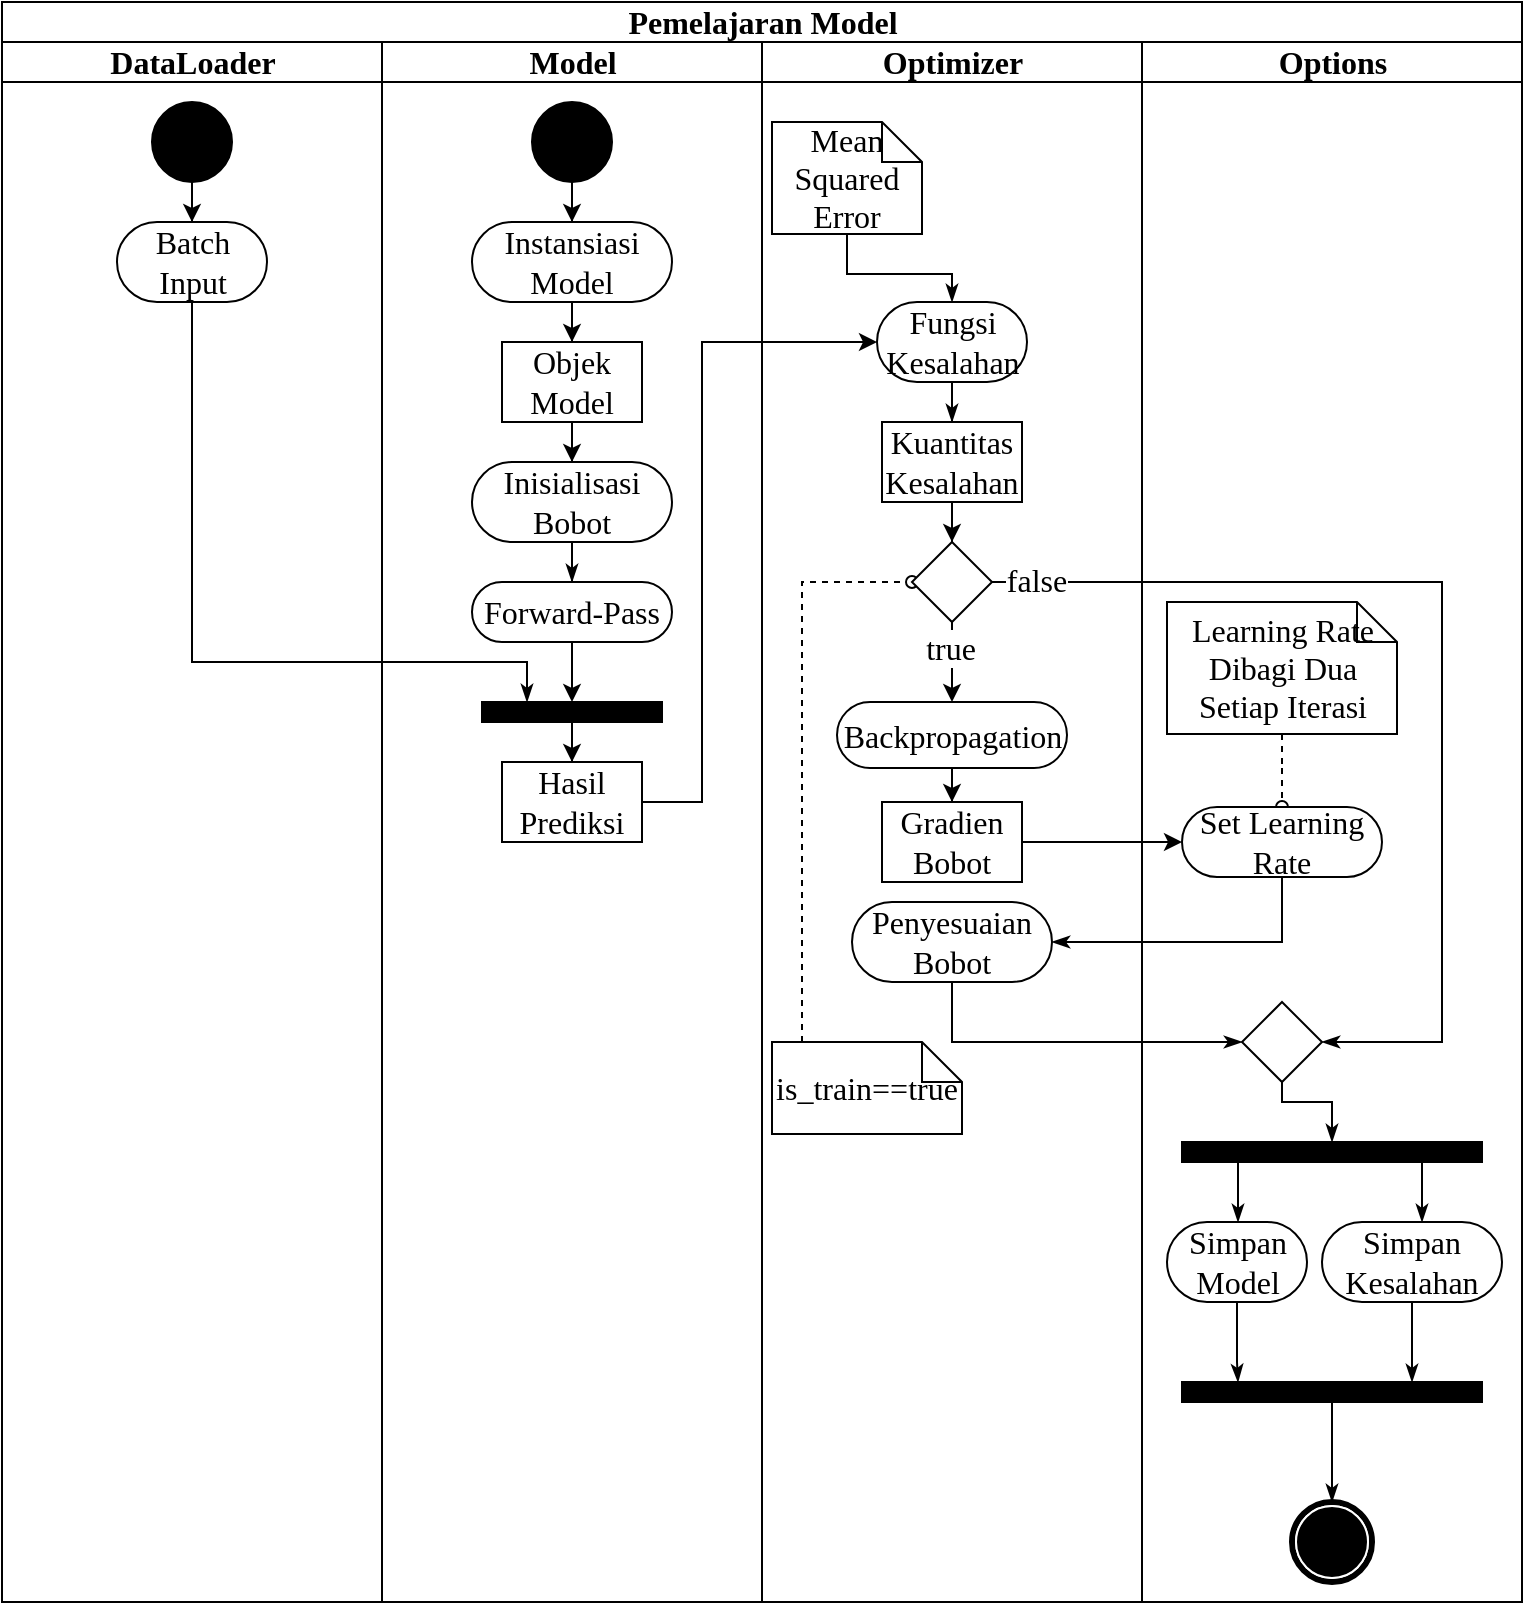 <mxfile version="13.1.14" type="device"><diagram name="Page-1" id="0783ab3e-0a74-02c8-0abd-f7b4e66b4bec"><mxGraphModel dx="1422" dy="791" grid="1" gridSize="10" guides="1" tooltips="1" connect="1" arrows="1" fold="1" page="1" pageScale="1" pageWidth="850" pageHeight="1100" background="#ffffff" math="0" shadow="0"><root><mxCell id="0"/><mxCell id="1" parent="0"/><mxCell id="1c1d494c118603dd-1" value="Pemelajaran Model" style="swimlane;html=1;childLayout=stackLayout;startSize=20;rounded=0;shadow=0;comic=0;labelBackgroundColor=none;strokeWidth=1;fontFamily=Times New Roman;fontSize=16;align=center;" parent="1" vertex="1"><mxGeometry x="40" y="20" width="760" height="800" as="geometry"/></mxCell><mxCell id="1c1d494c118603dd-2" value="DataLoader" style="swimlane;html=1;startSize=20;fontFamily=Times New Roman;fontSize=16;" parent="1c1d494c118603dd-1" vertex="1"><mxGeometry y="20" width="190" height="780" as="geometry"/></mxCell><mxCell id="9CMjb2xJPfqkFFIdfeMv-32" value="Batch Input" style="rounded=1;whiteSpace=wrap;html=1;shadow=0;comic=0;labelBackgroundColor=none;strokeWidth=1;fontFamily=Times New Roman;fontSize=16;align=center;arcSize=50;" parent="1c1d494c118603dd-2" vertex="1"><mxGeometry x="57.5" y="90" width="75" height="40" as="geometry"/></mxCell><mxCell id="9CMjb2xJPfqkFFIdfeMv-42" style="edgeStyle=orthogonalEdgeStyle;rounded=0;orthogonalLoop=1;jettySize=auto;html=1;fontFamily=Times New Roman;fontSize=16;" parent="1c1d494c118603dd-2" source="60571a20871a0731-4" target="9CMjb2xJPfqkFFIdfeMv-32" edge="1"><mxGeometry relative="1" as="geometry"/></mxCell><mxCell id="60571a20871a0731-4" value="" style="ellipse;whiteSpace=wrap;html=1;rounded=0;shadow=0;comic=0;labelBackgroundColor=none;strokeWidth=1;fillColor=#000000;fontFamily=Times New Roman;fontSize=16;align=center;" parent="1c1d494c118603dd-2" vertex="1"><mxGeometry x="75" y="30" width="40" height="40" as="geometry"/></mxCell><mxCell id="1c1d494c118603dd-46" style="edgeStyle=none;rounded=0;html=1;labelBackgroundColor=none;startArrow=none;startFill=0;startSize=5;endArrow=oval;endFill=0;endSize=5;jettySize=auto;orthogonalLoop=1;strokeWidth=1;fontFamily=Times New Roman;fontSize=12;dashed=1;" parent="1c1d494c118603dd-2" edge="1"><mxGeometry relative="1" as="geometry"><mxPoint x="70.173" y="316.0" as="sourcePoint"/></mxGeometry></mxCell><mxCell id="1c1d494c118603dd-3" value="Model" style="swimlane;html=1;startSize=20;fontFamily=Times New Roman;fontSize=16;" parent="1c1d494c118603dd-1" vertex="1"><mxGeometry x="190" y="20" width="190" height="780" as="geometry"/></mxCell><mxCell id="9CMjb2xJPfqkFFIdfeMv-38" style="edgeStyle=orthogonalEdgeStyle;rounded=0;orthogonalLoop=1;jettySize=auto;html=1;fontFamily=Times New Roman;fontSize=16;" parent="1c1d494c118603dd-3" source="9CMjb2xJPfqkFFIdfeMv-33" target="9CMjb2xJPfqkFFIdfeMv-34" edge="1"><mxGeometry relative="1" as="geometry"/></mxCell><mxCell id="9jlThomg_fK37PJN9iuT-3" style="edgeStyle=orthogonalEdgeStyle;rounded=0;orthogonalLoop=1;jettySize=auto;html=1;entryX=0.5;entryY=0;entryDx=0;entryDy=0;fontFamily=Times New Roman;fontSize=16;" edge="1" parent="1c1d494c118603dd-3" source="9CMjb2xJPfqkFFIdfeMv-54" target="9jlThomg_fK37PJN9iuT-2"><mxGeometry relative="1" as="geometry"/></mxCell><mxCell id="9CMjb2xJPfqkFFIdfeMv-66" value="&lt;div style=&quot;font-size: 16px;&quot;&gt;Hasil&lt;/div&gt;&lt;div style=&quot;font-size: 16px;&quot;&gt;Prediksi&lt;/div&gt;" style="rounded=0;whiteSpace=wrap;html=1;shadow=0;comic=0;labelBackgroundColor=none;strokeWidth=1;fontFamily=Times New Roman;fontSize=16;align=center;arcSize=50;" parent="1c1d494c118603dd-3" vertex="1"><mxGeometry x="60" y="360" width="70" height="40" as="geometry"/></mxCell><mxCell id="9jlThomg_fK37PJN9iuT-2" value="" style="whiteSpace=wrap;html=1;rounded=0;shadow=0;comic=0;labelBackgroundColor=none;strokeWidth=1;fillColor=#000000;fontFamily=Times New Roman;fontSize=16;align=center;rotation=0;" vertex="1" parent="1c1d494c118603dd-3"><mxGeometry x="50" y="330" width="90" height="10" as="geometry"/></mxCell><mxCell id="9CMjb2xJPfqkFFIdfeMv-54" value="Forward-Pass" style="rounded=1;whiteSpace=wrap;html=1;shadow=0;comic=0;labelBackgroundColor=none;strokeWidth=1;fontFamily=Times New Roman;fontSize=16;align=center;arcSize=50;" parent="1c1d494c118603dd-3" vertex="1"><mxGeometry x="45" y="270" width="100" height="30" as="geometry"/></mxCell><mxCell id="9CMjb2xJPfqkFFIdfeMv-33" value="&lt;div style=&quot;font-size: 16px;&quot;&gt;Instansiasi&lt;/div&gt;&lt;div style=&quot;font-size: 16px;&quot;&gt;Model&lt;br style=&quot;font-size: 16px;&quot;&gt;&lt;/div&gt;" style="rounded=1;whiteSpace=wrap;html=1;shadow=0;comic=0;labelBackgroundColor=none;strokeWidth=1;fontFamily=Times New Roman;fontSize=16;align=center;arcSize=50;" parent="1c1d494c118603dd-3" vertex="1"><mxGeometry x="45" y="90" width="100" height="40" as="geometry"/></mxCell><mxCell id="9CMjb2xJPfqkFFIdfeMv-37" style="edgeStyle=orthogonalEdgeStyle;rounded=0;orthogonalLoop=1;jettySize=auto;html=1;fontFamily=Times New Roman;fontSize=16;" parent="1c1d494c118603dd-3" source="9CMjb2xJPfqkFFIdfeMv-29" target="9CMjb2xJPfqkFFIdfeMv-33" edge="1"><mxGeometry relative="1" as="geometry"/></mxCell><mxCell id="9CMjb2xJPfqkFFIdfeMv-29" value="" style="ellipse;whiteSpace=wrap;html=1;rounded=0;shadow=0;comic=0;labelBackgroundColor=none;strokeWidth=1;fillColor=#000000;fontFamily=Times New Roman;fontSize=16;align=center;" parent="1c1d494c118603dd-3" vertex="1"><mxGeometry x="75" y="30" width="40" height="40" as="geometry"/></mxCell><mxCell id="9CMjb2xJPfqkFFIdfeMv-39" style="edgeStyle=orthogonalEdgeStyle;rounded=0;orthogonalLoop=1;jettySize=auto;html=1;fontFamily=Times New Roman;fontSize=16;" parent="1c1d494c118603dd-3" source="9CMjb2xJPfqkFFIdfeMv-34" target="9CMjb2xJPfqkFFIdfeMv-36" edge="1"><mxGeometry relative="1" as="geometry"/></mxCell><mxCell id="9CMjb2xJPfqkFFIdfeMv-58" style="edgeStyle=orthogonalEdgeStyle;rounded=0;orthogonalLoop=1;jettySize=auto;html=1;endArrow=classicThin;endFill=1;fontFamily=Times New Roman;fontSize=16;" parent="1c1d494c118603dd-3" source="9CMjb2xJPfqkFFIdfeMv-36" target="9CMjb2xJPfqkFFIdfeMv-54" edge="1"><mxGeometry relative="1" as="geometry"/></mxCell><mxCell id="9jlThomg_fK37PJN9iuT-5" style="edgeStyle=orthogonalEdgeStyle;rounded=0;orthogonalLoop=1;jettySize=auto;html=1;fontFamily=Times New Roman;fontSize=16;" edge="1" parent="1c1d494c118603dd-3" source="9jlThomg_fK37PJN9iuT-2" target="9CMjb2xJPfqkFFIdfeMv-66"><mxGeometry relative="1" as="geometry"/></mxCell><mxCell id="9CMjb2xJPfqkFFIdfeMv-34" value="&lt;div style=&quot;font-size: 16px;&quot;&gt;Objek&lt;/div&gt;&lt;div style=&quot;font-size: 16px;&quot;&gt;Model&lt;/div&gt;" style="rounded=0;whiteSpace=wrap;html=1;shadow=0;comic=0;labelBackgroundColor=none;strokeWidth=1;fontFamily=Times New Roman;fontSize=16;align=center;arcSize=50;" parent="1c1d494c118603dd-3" vertex="1"><mxGeometry x="60" y="150" width="70" height="40" as="geometry"/></mxCell><mxCell id="9CMjb2xJPfqkFFIdfeMv-36" value="&lt;div style=&quot;font-size: 16px;&quot;&gt;Inisialisasi&lt;/div&gt;&lt;div style=&quot;font-size: 16px;&quot;&gt;Bobot&lt;br style=&quot;font-size: 16px;&quot;&gt;&lt;/div&gt;" style="rounded=1;whiteSpace=wrap;html=1;shadow=0;comic=0;labelBackgroundColor=none;strokeWidth=1;fontFamily=Times New Roman;fontSize=16;align=center;arcSize=50;" parent="1c1d494c118603dd-3" vertex="1"><mxGeometry x="45" y="210" width="100" height="40" as="geometry"/></mxCell><mxCell id="1c1d494c118603dd-36" style="edgeStyle=none;rounded=0;html=1;labelBackgroundColor=none;startArrow=none;startFill=0;startSize=5;endArrow=classicThin;endFill=1;endSize=5;jettySize=auto;orthogonalLoop=1;strokeWidth=1;fontFamily=Times New Roman;fontSize=12" parent="1c1d494c118603dd-1" edge="1"><mxGeometry relative="1" as="geometry"><mxPoint x="157.5" y="385.0" as="sourcePoint"/></mxGeometry></mxCell><mxCell id="1c1d494c118603dd-42" style="edgeStyle=none;rounded=0;html=1;labelBackgroundColor=none;startArrow=none;startFill=0;startSize=5;endArrow=classicThin;endFill=1;endSize=5;jettySize=auto;orthogonalLoop=1;strokeWidth=1;fontFamily=Times New Roman;fontSize=16;" parent="1c1d494c118603dd-1" edge="1"><mxGeometry relative="1" as="geometry"><mxPoint x="352.5" y="630" as="sourcePoint"/><mxPoint x="352.5" y="630" as="targetPoint"/></mxGeometry></mxCell><mxCell id="1c1d494c118603dd-4" value="Optimizer" style="swimlane;html=1;startSize=20;fontFamily=Times New Roman;fontSize=16;" parent="1c1d494c118603dd-1" vertex="1"><mxGeometry x="380" y="20" width="190" height="780" as="geometry"/></mxCell><mxCell id="9CMjb2xJPfqkFFIdfeMv-72" style="edgeStyle=orthogonalEdgeStyle;rounded=0;orthogonalLoop=1;jettySize=auto;html=1;endArrow=classicThin;endFill=1;fontFamily=Times New Roman;fontSize=16;" parent="1c1d494c118603dd-4" source="9CMjb2xJPfqkFFIdfeMv-69" target="9CMjb2xJPfqkFFIdfeMv-71" edge="1"><mxGeometry relative="1" as="geometry"/></mxCell><mxCell id="9jlThomg_fK37PJN9iuT-21" style="edgeStyle=orthogonalEdgeStyle;rounded=0;orthogonalLoop=1;jettySize=auto;html=1;fontFamily=Times New Roman;fontSize=16;" edge="1" parent="1c1d494c118603dd-4" source="9jlThomg_fK37PJN9iuT-18" target="9CMjb2xJPfqkFFIdfeMv-76"><mxGeometry relative="1" as="geometry"/></mxCell><mxCell id="9jlThomg_fK37PJN9iuT-58" value="true" style="edgeLabel;html=1;align=center;verticalAlign=middle;resizable=0;points=[];fontFamily=Times New Roman;fontSize=16;" vertex="1" connectable="0" parent="9jlThomg_fK37PJN9iuT-21"><mxGeometry x="-0.35" y="-1" relative="1" as="geometry"><mxPoint as="offset"/></mxGeometry></mxCell><mxCell id="9jlThomg_fK37PJN9iuT-53" style="edgeStyle=orthogonalEdgeStyle;rounded=0;orthogonalLoop=1;jettySize=auto;html=1;entryX=0;entryY=0.5;entryDx=0;entryDy=0;endArrow=oval;endFill=0;dashed=1;fontFamily=Times New Roman;fontSize=16;" edge="1" parent="1c1d494c118603dd-4" source="9jlThomg_fK37PJN9iuT-52" target="9jlThomg_fK37PJN9iuT-18"><mxGeometry relative="1" as="geometry"><Array as="points"><mxPoint x="20" y="270"/></Array></mxGeometry></mxCell><mxCell id="9jlThomg_fK37PJN9iuT-68" style="edgeStyle=orthogonalEdgeStyle;rounded=0;orthogonalLoop=1;jettySize=auto;html=1;endArrow=classicThin;endFill=1;fontFamily=Times New Roman;fontSize=16;" edge="1" parent="1c1d494c118603dd-4" source="9CMjb2xJPfqkFFIdfeMv-73" target="9CMjb2xJPfqkFFIdfeMv-69"><mxGeometry relative="1" as="geometry"/></mxCell><mxCell id="9CMjb2xJPfqkFFIdfeMv-73" value="&lt;div style=&quot;font-size: 16px;&quot;&gt;Mean&lt;/div&gt;&lt;div style=&quot;font-size: 16px;&quot;&gt;Squared Error&lt;/div&gt;" style="shape=note;whiteSpace=wrap;html=1;rounded=0;shadow=0;comic=0;labelBackgroundColor=none;strokeWidth=1;fontFamily=Times New Roman;fontSize=16;align=center;size=20;" parent="1c1d494c118603dd-4" vertex="1"><mxGeometry x="5" y="40" width="75" height="56" as="geometry"/></mxCell><mxCell id="9jlThomg_fK37PJN9iuT-52" value="is_train==true" style="shape=note;whiteSpace=wrap;html=1;rounded=0;shadow=0;comic=0;labelBackgroundColor=none;strokeWidth=1;fontFamily=Times New Roman;fontSize=16;align=center;size=20;" vertex="1" parent="1c1d494c118603dd-4"><mxGeometry x="5" y="500" width="95" height="46" as="geometry"/></mxCell><mxCell id="9jlThomg_fK37PJN9iuT-18" value="" style="rhombus;whiteSpace=wrap;html=1;fontFamily=Times New Roman;fontSize=16;" vertex="1" parent="1c1d494c118603dd-4"><mxGeometry x="75" y="250" width="40" height="40" as="geometry"/></mxCell><mxCell id="9jlThomg_fK37PJN9iuT-19" style="edgeStyle=orthogonalEdgeStyle;rounded=0;orthogonalLoop=1;jettySize=auto;html=1;fontFamily=Times New Roman;fontSize=16;" edge="1" parent="1c1d494c118603dd-4" source="9CMjb2xJPfqkFFIdfeMv-71" target="9jlThomg_fK37PJN9iuT-18"><mxGeometry relative="1" as="geometry"/></mxCell><mxCell id="9CMjb2xJPfqkFFIdfeMv-71" value="Kuantitas Kesalahan" style="rounded=0;whiteSpace=wrap;html=1;shadow=0;comic=0;labelBackgroundColor=none;strokeWidth=1;fontFamily=Times New Roman;fontSize=16;align=center;arcSize=50;" parent="1c1d494c118603dd-4" vertex="1"><mxGeometry x="60" y="190" width="70" height="40" as="geometry"/></mxCell><mxCell id="9jlThomg_fK37PJN9iuT-25" style="edgeStyle=orthogonalEdgeStyle;rounded=0;orthogonalLoop=1;jettySize=auto;html=1;fontFamily=Times New Roman;fontSize=16;" edge="1" parent="1c1d494c118603dd-4" source="9CMjb2xJPfqkFFIdfeMv-76" target="9jlThomg_fK37PJN9iuT-22"><mxGeometry relative="1" as="geometry"/></mxCell><mxCell id="9CMjb2xJPfqkFFIdfeMv-60" value="Penyesuaian Bobot" style="rounded=1;whiteSpace=wrap;html=1;shadow=0;comic=0;labelBackgroundColor=none;strokeWidth=1;fontFamily=Times New Roman;fontSize=16;align=center;arcSize=50;" parent="1c1d494c118603dd-4" vertex="1"><mxGeometry x="45" y="430" width="100" height="40" as="geometry"/></mxCell><mxCell id="9jlThomg_fK37PJN9iuT-22" value="Gradien Bobot" style="rounded=0;whiteSpace=wrap;html=1;shadow=0;comic=0;labelBackgroundColor=none;strokeWidth=1;fontFamily=Times New Roman;fontSize=16;align=center;arcSize=50;" vertex="1" parent="1c1d494c118603dd-4"><mxGeometry x="60" y="380" width="70" height="40" as="geometry"/></mxCell><mxCell id="9CMjb2xJPfqkFFIdfeMv-76" value="Backpropagation" style="rounded=1;whiteSpace=wrap;html=1;shadow=0;comic=0;labelBackgroundColor=none;strokeWidth=1;fontFamily=Times New Roman;fontSize=16;align=center;arcSize=50;" parent="1c1d494c118603dd-4" vertex="1"><mxGeometry x="37.5" y="330" width="115" height="33" as="geometry"/></mxCell><mxCell id="9CMjb2xJPfqkFFIdfeMv-69" value="Fungsi Kesalahan" style="rounded=1;whiteSpace=wrap;html=1;shadow=0;comic=0;labelBackgroundColor=none;strokeWidth=1;fontFamily=Times New Roman;fontSize=16;align=center;arcSize=50;" parent="1c1d494c118603dd-4" vertex="1"><mxGeometry x="57.5" y="130" width="75" height="40" as="geometry"/></mxCell><mxCell id="9CMjb2xJPfqkFFIdfeMv-1" value="Options" style="swimlane;html=1;startSize=20;fontFamily=Times New Roman;fontSize=16;" parent="1c1d494c118603dd-1" vertex="1"><mxGeometry x="570" y="20" width="190" height="780" as="geometry"/></mxCell><mxCell id="9jlThomg_fK37PJN9iuT-39" style="edgeStyle=orthogonalEdgeStyle;rounded=0;orthogonalLoop=1;jettySize=auto;html=1;endArrow=oval;endFill=0;dashed=1;fontFamily=Times New Roman;fontSize=16;" edge="1" parent="9CMjb2xJPfqkFFIdfeMv-1" source="9jlThomg_fK37PJN9iuT-32" target="9jlThomg_fK37PJN9iuT-27"><mxGeometry relative="1" as="geometry"/></mxCell><mxCell id="9jlThomg_fK37PJN9iuT-64" style="edgeStyle=orthogonalEdgeStyle;rounded=0;orthogonalLoop=1;jettySize=auto;html=1;endArrow=classicThin;endFill=1;fontFamily=Times New Roman;fontSize=16;" edge="1" parent="9CMjb2xJPfqkFFIdfeMv-1" source="9jlThomg_fK37PJN9iuT-48" target="9jlThomg_fK37PJN9iuT-60"><mxGeometry relative="1" as="geometry"><Array as="points"><mxPoint x="48" y="660"/><mxPoint x="48" y="660"/></Array></mxGeometry></mxCell><mxCell id="9jlThomg_fK37PJN9iuT-48" value="Simpan Model" style="rounded=1;whiteSpace=wrap;html=1;shadow=0;comic=0;labelBackgroundColor=none;strokeWidth=1;fontFamily=Times New Roman;fontSize=16;align=center;arcSize=50;" vertex="1" parent="9CMjb2xJPfqkFFIdfeMv-1"><mxGeometry x="12.5" y="590" width="70" height="40" as="geometry"/></mxCell><mxCell id="9jlThomg_fK37PJN9iuT-27" value="Set Learning Rate" style="rounded=1;whiteSpace=wrap;html=1;shadow=0;comic=0;labelBackgroundColor=none;strokeWidth=1;fontFamily=Times New Roman;fontSize=16;align=center;arcSize=50;" vertex="1" parent="9CMjb2xJPfqkFFIdfeMv-1"><mxGeometry x="20" y="382.5" width="100" height="35" as="geometry"/></mxCell><mxCell id="9jlThomg_fK37PJN9iuT-32" value="Learning Rate Dibagi Dua Setiap Iterasi" style="shape=note;whiteSpace=wrap;html=1;rounded=0;shadow=0;comic=0;labelBackgroundColor=none;strokeWidth=1;fontFamily=Times New Roman;fontSize=16;align=center;size=20;" vertex="1" parent="9CMjb2xJPfqkFFIdfeMv-1"><mxGeometry x="12.5" y="280" width="115" height="66" as="geometry"/></mxCell><mxCell id="9jlThomg_fK37PJN9iuT-45" style="edgeStyle=orthogonalEdgeStyle;rounded=0;orthogonalLoop=1;jettySize=auto;html=1;entryX=0.5;entryY=0;entryDx=0;entryDy=0;endArrow=classicThin;endFill=1;fontFamily=Times New Roman;fontSize=16;" edge="1" parent="9CMjb2xJPfqkFFIdfeMv-1" source="9jlThomg_fK37PJN9iuT-34" target="9jlThomg_fK37PJN9iuT-44"><mxGeometry relative="1" as="geometry"><Array as="points"><mxPoint x="70" y="530"/><mxPoint x="95" y="530"/></Array></mxGeometry></mxCell><mxCell id="9jlThomg_fK37PJN9iuT-34" value="" style="rhombus;whiteSpace=wrap;html=1;fontFamily=Times New Roman;fontSize=16;" vertex="1" parent="9CMjb2xJPfqkFFIdfeMv-1"><mxGeometry x="50" y="480" width="40" height="40" as="geometry"/></mxCell><mxCell id="9jlThomg_fK37PJN9iuT-50" style="edgeStyle=orthogonalEdgeStyle;rounded=0;orthogonalLoop=1;jettySize=auto;html=1;endArrow=classicThin;endFill=1;fontFamily=Times New Roman;fontSize=16;" edge="1" parent="9CMjb2xJPfqkFFIdfeMv-1" source="9jlThomg_fK37PJN9iuT-44" target="9jlThomg_fK37PJN9iuT-48"><mxGeometry relative="1" as="geometry"><Array as="points"><mxPoint x="48" y="570"/><mxPoint x="48" y="570"/></Array></mxGeometry></mxCell><mxCell id="9jlThomg_fK37PJN9iuT-51" style="edgeStyle=orthogonalEdgeStyle;rounded=0;orthogonalLoop=1;jettySize=auto;html=1;endArrow=classicThin;endFill=1;fontFamily=Times New Roman;fontSize=16;" edge="1" parent="9CMjb2xJPfqkFFIdfeMv-1" source="9jlThomg_fK37PJN9iuT-44" target="9jlThomg_fK37PJN9iuT-49"><mxGeometry relative="1" as="geometry"><Array as="points"><mxPoint x="140" y="570"/><mxPoint x="140" y="570"/></Array></mxGeometry></mxCell><mxCell id="60571a20871a0731-5" value="" style="shape=mxgraph.bpmn.shape;html=1;verticalLabelPosition=bottom;labelBackgroundColor=#ffffff;verticalAlign=top;perimeter=ellipsePerimeter;outline=end;symbol=terminate;rounded=0;shadow=0;comic=0;strokeWidth=1;fontFamily=Times New Roman;fontSize=16;align=center;" parent="9CMjb2xJPfqkFFIdfeMv-1" vertex="1"><mxGeometry x="75" y="730" width="40" height="40" as="geometry"/></mxCell><mxCell id="9jlThomg_fK37PJN9iuT-44" value="" style="whiteSpace=wrap;html=1;rounded=0;shadow=0;comic=0;labelBackgroundColor=none;strokeWidth=1;fillColor=#000000;fontFamily=Times New Roman;fontSize=16;align=center;rotation=0;" vertex="1" parent="9CMjb2xJPfqkFFIdfeMv-1"><mxGeometry x="20" y="550" width="150" height="10" as="geometry"/></mxCell><mxCell id="9jlThomg_fK37PJN9iuT-66" style="edgeStyle=orthogonalEdgeStyle;rounded=0;orthogonalLoop=1;jettySize=auto;html=1;endArrow=classicThin;endFill=1;fontFamily=Times New Roman;fontSize=16;" edge="1" parent="9CMjb2xJPfqkFFIdfeMv-1" source="9jlThomg_fK37PJN9iuT-49" target="9jlThomg_fK37PJN9iuT-60"><mxGeometry relative="1" as="geometry"><Array as="points"><mxPoint x="140" y="670"/><mxPoint x="140" y="670"/></Array></mxGeometry></mxCell><mxCell id="9jlThomg_fK37PJN9iuT-67" style="edgeStyle=orthogonalEdgeStyle;rounded=0;orthogonalLoop=1;jettySize=auto;html=1;endArrow=classicThin;endFill=1;fontFamily=Times New Roman;fontSize=16;" edge="1" parent="9CMjb2xJPfqkFFIdfeMv-1" source="9jlThomg_fK37PJN9iuT-60" target="60571a20871a0731-5"><mxGeometry relative="1" as="geometry"/></mxCell><mxCell id="9jlThomg_fK37PJN9iuT-60" value="" style="whiteSpace=wrap;html=1;rounded=0;shadow=0;comic=0;labelBackgroundColor=none;strokeWidth=1;fillColor=#000000;fontFamily=Times New Roman;fontSize=16;align=center;rotation=0;" vertex="1" parent="9CMjb2xJPfqkFFIdfeMv-1"><mxGeometry x="20" y="670" width="150" height="10" as="geometry"/></mxCell><mxCell id="9jlThomg_fK37PJN9iuT-49" value="&lt;div&gt;Simpan&lt;/div&gt;&lt;div&gt;Kesalahan&lt;br&gt;&lt;/div&gt;" style="rounded=1;whiteSpace=wrap;html=1;shadow=0;comic=0;labelBackgroundColor=none;strokeWidth=1;fontFamily=Times New Roman;fontSize=16;align=center;arcSize=50;" vertex="1" parent="9CMjb2xJPfqkFFIdfeMv-1"><mxGeometry x="90" y="590" width="90" height="40" as="geometry"/></mxCell><mxCell id="1c1d494c118603dd-35" style="edgeStyle=none;rounded=0;html=1;labelBackgroundColor=none;startArrow=none;startFill=0;startSize=5;endArrow=classicThin;endFill=1;endSize=5;jettySize=auto;orthogonalLoop=1;strokeWidth=1;fontFamily=Times New Roman;fontSize=12" parent="1c1d494c118603dd-1" edge="1"><mxGeometry relative="1" as="geometry"><mxPoint x="180" y="370.0" as="targetPoint"/></mxGeometry></mxCell><mxCell id="1c1d494c118603dd-47" style="edgeStyle=none;rounded=0;html=1;dashed=1;labelBackgroundColor=none;startArrow=none;startFill=0;startSize=5;endArrow=oval;endFill=0;endSize=5;jettySize=auto;orthogonalLoop=1;strokeWidth=1;fontFamily=Times New Roman;fontSize=12" parent="1c1d494c118603dd-1" edge="1"><mxGeometry relative="1" as="geometry"><mxPoint x="105" y="325.625" as="sourcePoint"/></mxGeometry></mxCell><mxCell id="9jlThomg_fK37PJN9iuT-17" style="edgeStyle=orthogonalEdgeStyle;rounded=0;orthogonalLoop=1;jettySize=auto;html=1;fontFamily=Times New Roman;fontSize=16;" edge="1" parent="1c1d494c118603dd-1" source="9CMjb2xJPfqkFFIdfeMv-66" target="9CMjb2xJPfqkFFIdfeMv-69"><mxGeometry relative="1" as="geometry"><Array as="points"><mxPoint x="350" y="400"/><mxPoint x="350" y="170"/></Array></mxGeometry></mxCell><mxCell id="9jlThomg_fK37PJN9iuT-28" style="edgeStyle=orthogonalEdgeStyle;rounded=0;orthogonalLoop=1;jettySize=auto;html=1;fontFamily=Times New Roman;fontSize=16;" edge="1" parent="1c1d494c118603dd-1" source="9jlThomg_fK37PJN9iuT-22" target="9jlThomg_fK37PJN9iuT-27"><mxGeometry relative="1" as="geometry"/></mxCell><mxCell id="9jlThomg_fK37PJN9iuT-35" style="edgeStyle=orthogonalEdgeStyle;rounded=0;orthogonalLoop=1;jettySize=auto;html=1;entryX=0;entryY=0.5;entryDx=0;entryDy=0;endArrow=classicThin;endFill=1;fontFamily=Times New Roman;fontSize=16;" edge="1" parent="1c1d494c118603dd-1" source="9CMjb2xJPfqkFFIdfeMv-60" target="9jlThomg_fK37PJN9iuT-34"><mxGeometry relative="1" as="geometry"><Array as="points"><mxPoint x="475" y="520"/></Array></mxGeometry></mxCell><mxCell id="9jlThomg_fK37PJN9iuT-38" style="edgeStyle=orthogonalEdgeStyle;rounded=0;orthogonalLoop=1;jettySize=auto;html=1;entryX=1;entryY=0.5;entryDx=0;entryDy=0;endArrow=classicThin;endFill=1;fontFamily=Times New Roman;fontSize=16;" edge="1" parent="1c1d494c118603dd-1" source="9jlThomg_fK37PJN9iuT-27" target="9CMjb2xJPfqkFFIdfeMv-60"><mxGeometry relative="1" as="geometry"><Array as="points"><mxPoint x="640" y="470"/></Array></mxGeometry></mxCell><mxCell id="9jlThomg_fK37PJN9iuT-40" style="edgeStyle=orthogonalEdgeStyle;rounded=0;orthogonalLoop=1;jettySize=auto;html=1;entryX=1;entryY=0.5;entryDx=0;entryDy=0;endArrow=classicThin;endFill=1;fontFamily=Times New Roman;fontSize=16;" edge="1" parent="1c1d494c118603dd-1" source="9jlThomg_fK37PJN9iuT-18" target="9jlThomg_fK37PJN9iuT-34"><mxGeometry relative="1" as="geometry"><Array as="points"><mxPoint x="720" y="290"/><mxPoint x="720" y="520"/></Array></mxGeometry></mxCell><mxCell id="9jlThomg_fK37PJN9iuT-59" value="false" style="edgeLabel;html=1;align=center;verticalAlign=middle;resizable=0;points=[];fontFamily=Times New Roman;fontSize=16;" vertex="1" connectable="0" parent="9jlThomg_fK37PJN9iuT-40"><mxGeometry x="-0.917" y="1" relative="1" as="geometry"><mxPoint as="offset"/></mxGeometry></mxCell><mxCell id="9jlThomg_fK37PJN9iuT-41" style="edgeStyle=orthogonalEdgeStyle;rounded=0;orthogonalLoop=1;jettySize=auto;html=1;entryX=0.25;entryY=0;entryDx=0;entryDy=0;endArrow=classicThin;endFill=1;fontFamily=Times New Roman;fontSize=16;" edge="1" parent="1c1d494c118603dd-1" source="9CMjb2xJPfqkFFIdfeMv-32" target="9jlThomg_fK37PJN9iuT-2"><mxGeometry relative="1" as="geometry"><Array as="points"><mxPoint x="95" y="330"/><mxPoint x="263" y="330"/></Array></mxGeometry></mxCell></root></mxGraphModel></diagram></mxfile>